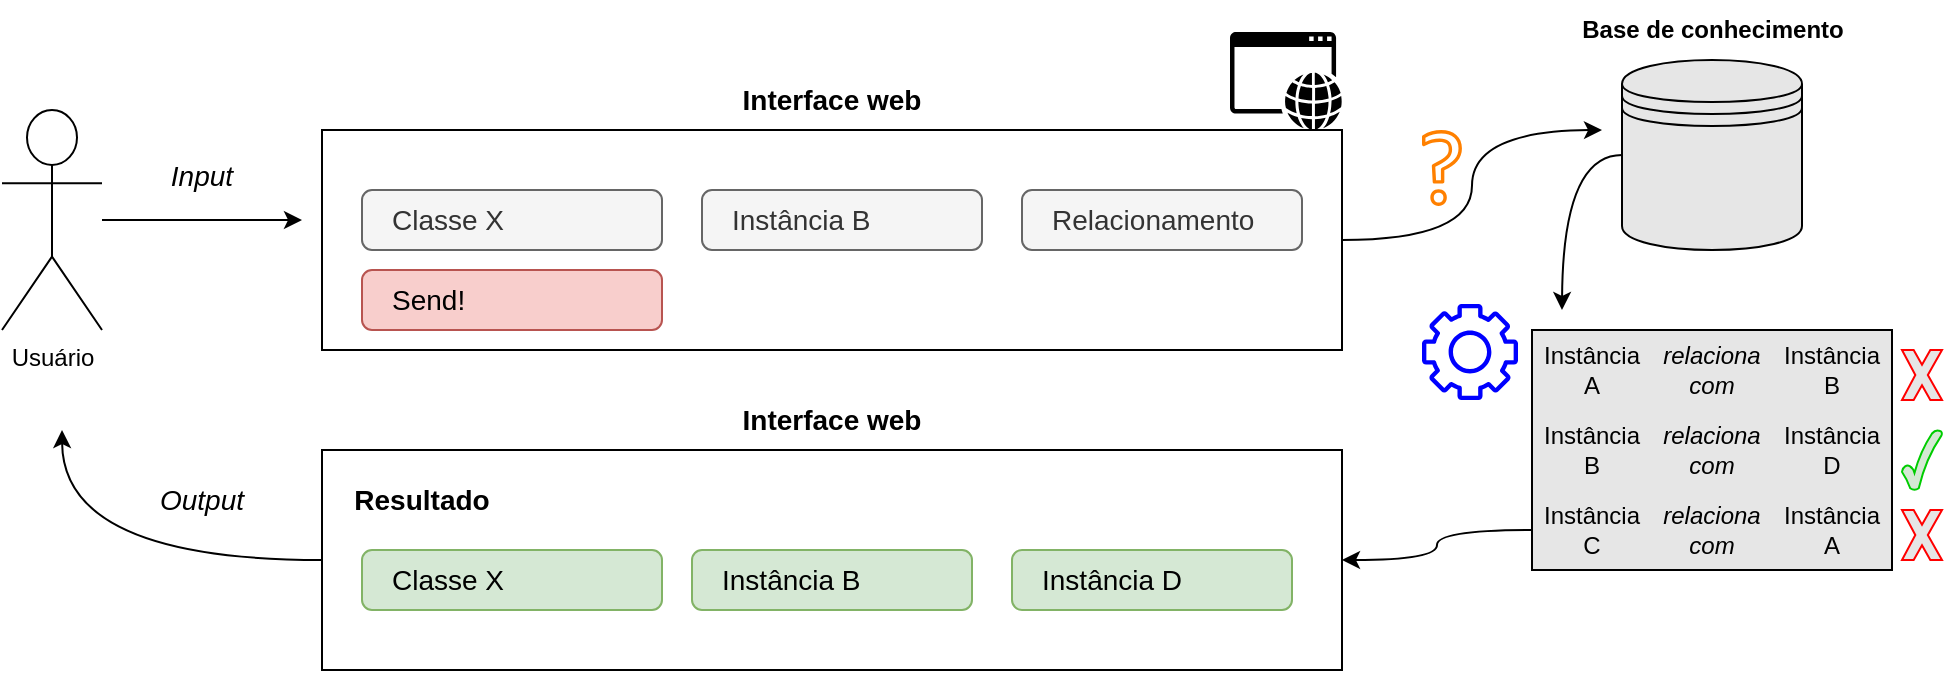 <mxfile version="20.2.3" type="device"><diagram id="jC4ZgUxlkv2Q0pHFmSwy" name="Page-1"><mxGraphModel dx="2272" dy="865" grid="1" gridSize="10" guides="1" tooltips="1" connect="1" arrows="1" fold="1" page="1" pageScale="1" pageWidth="850" pageHeight="1100" math="0" shadow="0"><root><mxCell id="0"/><mxCell id="1" parent="0"/><mxCell id="SK7vphKVOOaG6YJ85syG-14" style="edgeStyle=orthogonalEdgeStyle;curved=1;rounded=0;orthogonalLoop=1;jettySize=auto;html=1;" edge="1" parent="1" source="SK7vphKVOOaG6YJ85syG-12"><mxGeometry relative="1" as="geometry"><mxPoint x="650" y="400" as="targetPoint"/></mxGeometry></mxCell><mxCell id="SK7vphKVOOaG6YJ85syG-12" value="" style="rounded=0;whiteSpace=wrap;html=1;fillColor=none;" vertex="1" parent="1"><mxGeometry x="10" y="400" width="510" height="110" as="geometry"/></mxCell><mxCell id="SK7vphKVOOaG6YJ85syG-1" value="Classe X" style="html=1;shadow=0;dashed=0;shape=mxgraph.bootstrap.rrect;rSize=5;fillColor=#f5f5f5;strokeColor=#666666;align=left;spacing=15;fontSize=14;fontColor=#333333;" vertex="1" parent="1"><mxGeometry x="30" y="430" width="150" height="30" as="geometry"/></mxCell><mxCell id="SK7vphKVOOaG6YJ85syG-2" value="Instância B&amp;nbsp;&lt;span style=&quot;color: rgba(0, 0, 0, 0); font-family: monospace; font-size: 0px;&quot;&gt;%3CmxBGraphModel%3E%3Croot%3E%3CmxCell%20id%3D%220%22%2F%3E%3CmxCell%20id%3D%221%22%20parent%3D%220%22%2F%3E%3CmxCell%20id%3D%222%22%20value%3D%22Inst%C3%A2ncia%22%20style%3D%22html%3D1%3Bshadow%3D0%3Bdashed%3D0%3Bshape%3Dmxgraph.bootstrap.rrect%3BrSize%3D5%3BfillColor%3Dnone%3BstrokeColor%3D%23999999%3Balign%3Dleft%3Bspacing%3D15%3BfontSize%3D14%3BfontColor%3D%236C767D%3B%22%20vertex%3D%221%22%20parent%3D%221%22%3E%3CmxGeometry%20x%3D%22190%22%20y%3D%22430%22%20width%3D%22140%22%20height%3D%2230%22%20as%3D%22geometry%22%2F%3E%3C%2FmxCell%3E%3C%2Froot%3E%3C%2FmxGraphModel%3EnoivnovaB&lt;/span&gt;" style="html=1;shadow=0;dashed=0;shape=mxgraph.bootstrap.rrect;rSize=5;fillColor=#f5f5f5;strokeColor=#666666;align=left;spacing=15;fontSize=14;fontColor=#333333;" vertex="1" parent="1"><mxGeometry x="200" y="430" width="140" height="30" as="geometry"/></mxCell><mxCell id="SK7vphKVOOaG6YJ85syG-3" value="Relacionamento" style="html=1;shadow=0;dashed=0;shape=mxgraph.bootstrap.rrect;rSize=5;fillColor=#f5f5f5;strokeColor=#666666;align=left;spacing=15;fontSize=14;fontColor=#333333;" vertex="1" parent="1"><mxGeometry x="360" y="430" width="140" height="30" as="geometry"/></mxCell><mxCell id="SK7vphKVOOaG6YJ85syG-9" style="edgeStyle=orthogonalEdgeStyle;rounded=0;orthogonalLoop=1;jettySize=auto;html=1;curved=1;" edge="1" parent="1" source="SK7vphKVOOaG6YJ85syG-5"><mxGeometry relative="1" as="geometry"><mxPoint y="445" as="targetPoint"/></mxGeometry></mxCell><mxCell id="SK7vphKVOOaG6YJ85syG-5" value="Usuário" style="shape=umlActor;verticalLabelPosition=bottom;verticalAlign=top;html=1;" vertex="1" parent="1"><mxGeometry x="-150" y="390" width="50" height="110" as="geometry"/></mxCell><mxCell id="SK7vphKVOOaG6YJ85syG-11" value="" style="sketch=0;pointerEvents=1;shadow=0;dashed=0;html=1;strokeColor=none;fillColor=#000000;labelPosition=center;verticalLabelPosition=bottom;verticalAlign=top;outlineConnect=0;align=center;shape=mxgraph.office.concepts.application_web;" vertex="1" parent="1"><mxGeometry x="464" y="351" width="56" height="49" as="geometry"/></mxCell><mxCell id="SK7vphKVOOaG6YJ85syG-13" value="Send!" style="html=1;shadow=0;dashed=0;shape=mxgraph.bootstrap.rrect;rSize=5;fillColor=#f8cecc;strokeColor=#b85450;align=left;spacing=15;fontSize=14;" vertex="1" parent="1"><mxGeometry x="30" y="470" width="150" height="30" as="geometry"/></mxCell><mxCell id="SK7vphKVOOaG6YJ85syG-31" style="edgeStyle=orthogonalEdgeStyle;curved=1;rounded=0;orthogonalLoop=1;jettySize=auto;html=1;" edge="1" parent="1" source="SK7vphKVOOaG6YJ85syG-15"><mxGeometry relative="1" as="geometry"><mxPoint x="630" y="490" as="targetPoint"/></mxGeometry></mxCell><mxCell id="SK7vphKVOOaG6YJ85syG-15" value="" style="shape=datastore;whiteSpace=wrap;html=1;fillColor=#E6E6E6;" vertex="1" parent="1"><mxGeometry x="660" y="365" width="90" height="95" as="geometry"/></mxCell><mxCell id="SK7vphKVOOaG6YJ85syG-16" value="&lt;font style=&quot;font-size: 14px;&quot;&gt;&lt;b&gt;Interface web&lt;/b&gt;&lt;/font&gt;" style="text;html=1;strokeColor=none;fillColor=none;align=center;verticalAlign=middle;whiteSpace=wrap;rounded=0;" vertex="1" parent="1"><mxGeometry x="205" y="370" width="120" height="30" as="geometry"/></mxCell><mxCell id="SK7vphKVOOaG6YJ85syG-17" value="" style="sketch=0;outlineConnect=0;fillColor=#0000FF;strokeColor=#6c8ebf;dashed=0;verticalLabelPosition=bottom;verticalAlign=top;align=center;html=1;fontSize=12;fontStyle=0;aspect=fixed;pointerEvents=1;shape=mxgraph.aws4.gear;" vertex="1" parent="1"><mxGeometry x="560" y="487" width="48" height="48" as="geometry"/></mxCell><mxCell id="SK7vphKVOOaG6YJ85syG-18" value="" style="shape=table;html=1;whiteSpace=wrap;startSize=0;container=1;collapsible=0;childLayout=tableLayout;columnLines=0;rowLines=0;fillColor=#E6E6E6;" vertex="1" parent="1"><mxGeometry x="615" y="500" width="180" height="120" as="geometry"/></mxCell><mxCell id="SK7vphKVOOaG6YJ85syG-19" value="" style="shape=tableRow;horizontal=0;startSize=0;swimlaneHead=0;swimlaneBody=0;top=0;left=0;bottom=0;right=0;collapsible=0;dropTarget=0;fillColor=none;points=[[0,0.5],[1,0.5]];portConstraint=eastwest;" vertex="1" parent="SK7vphKVOOaG6YJ85syG-18"><mxGeometry width="180" height="40" as="geometry"/></mxCell><mxCell id="SK7vphKVOOaG6YJ85syG-20" value="Instância A" style="shape=partialRectangle;html=1;whiteSpace=wrap;connectable=0;fillColor=none;top=0;left=0;bottom=0;right=0;overflow=hidden;fontSize=12;" vertex="1" parent="SK7vphKVOOaG6YJ85syG-19"><mxGeometry width="60" height="40" as="geometry"><mxRectangle width="60" height="40" as="alternateBounds"/></mxGeometry></mxCell><mxCell id="SK7vphKVOOaG6YJ85syG-21" value="&lt;i&gt;relaciona com&lt;/i&gt;" style="shape=partialRectangle;html=1;whiteSpace=wrap;connectable=0;fillColor=none;top=0;left=0;bottom=0;right=0;overflow=hidden;fontSize=12;" vertex="1" parent="SK7vphKVOOaG6YJ85syG-19"><mxGeometry x="60" width="60" height="40" as="geometry"><mxRectangle width="60" height="40" as="alternateBounds"/></mxGeometry></mxCell><mxCell id="SK7vphKVOOaG6YJ85syG-22" value="Instância B" style="shape=partialRectangle;html=1;whiteSpace=wrap;connectable=0;fillColor=none;top=0;left=0;bottom=0;right=0;overflow=hidden;fontSize=12;" vertex="1" parent="SK7vphKVOOaG6YJ85syG-19"><mxGeometry x="120" width="60" height="40" as="geometry"><mxRectangle width="60" height="40" as="alternateBounds"/></mxGeometry></mxCell><mxCell id="SK7vphKVOOaG6YJ85syG-23" value="" style="shape=tableRow;horizontal=0;startSize=0;swimlaneHead=0;swimlaneBody=0;top=0;left=0;bottom=0;right=0;collapsible=0;dropTarget=0;fillColor=none;points=[[0,0.5],[1,0.5]];portConstraint=eastwest;" vertex="1" parent="SK7vphKVOOaG6YJ85syG-18"><mxGeometry y="40" width="180" height="40" as="geometry"/></mxCell><mxCell id="SK7vphKVOOaG6YJ85syG-24" value="Instância B" style="shape=partialRectangle;html=1;whiteSpace=wrap;connectable=0;fillColor=none;top=0;left=0;bottom=0;right=0;overflow=hidden;fontSize=12;" vertex="1" parent="SK7vphKVOOaG6YJ85syG-23"><mxGeometry width="60" height="40" as="geometry"><mxRectangle width="60" height="40" as="alternateBounds"/></mxGeometry></mxCell><mxCell id="SK7vphKVOOaG6YJ85syG-25" value="&lt;i&gt;relaciona com&lt;/i&gt;" style="shape=partialRectangle;html=1;whiteSpace=wrap;connectable=0;fillColor=none;top=0;left=0;bottom=0;right=0;overflow=hidden;fontSize=12;" vertex="1" parent="SK7vphKVOOaG6YJ85syG-23"><mxGeometry x="60" width="60" height="40" as="geometry"><mxRectangle width="60" height="40" as="alternateBounds"/></mxGeometry></mxCell><mxCell id="SK7vphKVOOaG6YJ85syG-26" value="Instância D" style="shape=partialRectangle;html=1;whiteSpace=wrap;connectable=0;fillColor=none;top=0;left=0;bottom=0;right=0;overflow=hidden;fontSize=12;" vertex="1" parent="SK7vphKVOOaG6YJ85syG-23"><mxGeometry x="120" width="60" height="40" as="geometry"><mxRectangle width="60" height="40" as="alternateBounds"/></mxGeometry></mxCell><mxCell id="SK7vphKVOOaG6YJ85syG-27" value="" style="shape=tableRow;horizontal=0;startSize=0;swimlaneHead=0;swimlaneBody=0;top=0;left=0;bottom=0;right=0;collapsible=0;dropTarget=0;fillColor=none;points=[[0,0.5],[1,0.5]];portConstraint=eastwest;" vertex="1" parent="SK7vphKVOOaG6YJ85syG-18"><mxGeometry y="80" width="180" height="40" as="geometry"/></mxCell><mxCell id="SK7vphKVOOaG6YJ85syG-28" value="Instância C" style="shape=partialRectangle;html=1;whiteSpace=wrap;connectable=0;fillColor=none;top=0;left=0;bottom=0;right=0;overflow=hidden;fontSize=12;" vertex="1" parent="SK7vphKVOOaG6YJ85syG-27"><mxGeometry width="60" height="40" as="geometry"><mxRectangle width="60" height="40" as="alternateBounds"/></mxGeometry></mxCell><mxCell id="SK7vphKVOOaG6YJ85syG-29" value="&lt;i&gt;relaciona com&lt;/i&gt;" style="shape=partialRectangle;html=1;whiteSpace=wrap;connectable=0;fillColor=none;top=0;left=0;bottom=0;right=0;overflow=hidden;fontSize=12;" vertex="1" parent="SK7vphKVOOaG6YJ85syG-27"><mxGeometry x="60" width="60" height="40" as="geometry"><mxRectangle width="60" height="40" as="alternateBounds"/></mxGeometry></mxCell><mxCell id="SK7vphKVOOaG6YJ85syG-30" value="Instância A" style="shape=partialRectangle;html=1;whiteSpace=wrap;connectable=0;fillColor=none;top=0;left=0;bottom=0;right=0;overflow=hidden;fontSize=12;" vertex="1" parent="SK7vphKVOOaG6YJ85syG-27"><mxGeometry x="120" width="60" height="40" as="geometry"><mxRectangle width="60" height="40" as="alternateBounds"/></mxGeometry></mxCell><mxCell id="SK7vphKVOOaG6YJ85syG-32" value="&lt;b&gt;Base de conhecimento&lt;/b&gt;" style="text;html=1;strokeColor=none;fillColor=none;align=center;verticalAlign=middle;whiteSpace=wrap;rounded=0;" vertex="1" parent="1"><mxGeometry x="637.5" y="335" width="135" height="30" as="geometry"/></mxCell><mxCell id="SK7vphKVOOaG6YJ85syG-33" style="edgeStyle=orthogonalEdgeStyle;curved=1;rounded=0;orthogonalLoop=1;jettySize=auto;html=1;entryX=1;entryY=0.5;entryDx=0;entryDy=0;" edge="1" parent="1" source="SK7vphKVOOaG6YJ85syG-27" target="SK7vphKVOOaG6YJ85syG-34"><mxGeometry relative="1" as="geometry"><mxPoint x="530" y="580" as="targetPoint"/></mxGeometry></mxCell><mxCell id="SK7vphKVOOaG6YJ85syG-49" style="edgeStyle=orthogonalEdgeStyle;curved=1;rounded=0;orthogonalLoop=1;jettySize=auto;html=1;fontSize=14;" edge="1" parent="1" source="SK7vphKVOOaG6YJ85syG-34"><mxGeometry relative="1" as="geometry"><mxPoint x="-120" y="550" as="targetPoint"/></mxGeometry></mxCell><mxCell id="SK7vphKVOOaG6YJ85syG-34" value="" style="rounded=0;whiteSpace=wrap;html=1;fillColor=none;" vertex="1" parent="1"><mxGeometry x="10" y="560" width="510" height="110" as="geometry"/></mxCell><mxCell id="SK7vphKVOOaG6YJ85syG-36" value="" style="verticalLabelPosition=bottom;verticalAlign=top;html=1;shape=mxgraph.basic.tick;fillColor=#d5e8d4;strokeColor=#00CC00;" vertex="1" parent="1"><mxGeometry x="800" y="550" width="20" height="30" as="geometry"/></mxCell><mxCell id="SK7vphKVOOaG6YJ85syG-37" value="" style="verticalLabelPosition=bottom;verticalAlign=top;html=1;shape=mxgraph.basic.x;strokeColor=#FF0000;fillColor=#E6E6E6;" vertex="1" parent="1"><mxGeometry x="800" y="590" width="20" height="25" as="geometry"/></mxCell><mxCell id="SK7vphKVOOaG6YJ85syG-38" value="" style="verticalLabelPosition=bottom;verticalAlign=top;html=1;shape=mxgraph.basic.x;strokeColor=#FF0000;fillColor=#E6E6E6;" vertex="1" parent="1"><mxGeometry x="800" y="510" width="20" height="25" as="geometry"/></mxCell><mxCell id="SK7vphKVOOaG6YJ85syG-41" value="" style="sketch=0;outlineConnect=0;fillColor=#FF8000;strokeColor=#000000;dashed=0;verticalLabelPosition=bottom;verticalAlign=top;align=center;html=1;fontSize=12;fontStyle=0;aspect=fixed;pointerEvents=1;shape=mxgraph.aws4.question;shadow=0;" vertex="1" parent="1"><mxGeometry x="560" y="400" width="19.97" height="38" as="geometry"/></mxCell><mxCell id="SK7vphKVOOaG6YJ85syG-42" value="&lt;font style=&quot;font-size: 14px;&quot;&gt;&lt;b&gt;Interface web&lt;/b&gt;&lt;/font&gt;" style="text;html=1;strokeColor=none;fillColor=none;align=center;verticalAlign=middle;whiteSpace=wrap;rounded=0;" vertex="1" parent="1"><mxGeometry x="205" y="530" width="120" height="30" as="geometry"/></mxCell><mxCell id="SK7vphKVOOaG6YJ85syG-43" value="&lt;b&gt;Resultado&lt;/b&gt;" style="text;html=1;strokeColor=none;fillColor=none;align=center;verticalAlign=middle;whiteSpace=wrap;rounded=0;shadow=0;fontSize=14;" vertex="1" parent="1"><mxGeometry x="30" y="570" width="60" height="30" as="geometry"/></mxCell><mxCell id="SK7vphKVOOaG6YJ85syG-44" value="Classe X" style="html=1;shadow=0;dashed=0;shape=mxgraph.bootstrap.rrect;rSize=5;fillColor=#d5e8d4;strokeColor=#82b366;align=left;spacing=15;fontSize=14;" vertex="1" parent="1"><mxGeometry x="30" y="610" width="150" height="30" as="geometry"/></mxCell><mxCell id="SK7vphKVOOaG6YJ85syG-45" value="Instância B&amp;nbsp;&lt;span style=&quot;color: rgba(0, 0, 0, 0); font-family: monospace; font-size: 0px;&quot;&gt;%3CmxGraphModel%3E%3Croot%3E%3CmxCell%20id%3D%220%22%2F%3E%3CmxCell%20id%3D%221%22%20parent%3D%220%22%2F%3E%3CmxCell%20id%3D%222%22%20value%3D%22Inst%C3%A2ncia%22%20style%3D%22html%3D1%3Bshadow%3D0%3Bdashed%3D0%3Bshape%3Dmxgraph.bootstrap.rrect%3BrSize%3D5%3BfillColor%3Dnone%3BstrokeColor%3D%23999999%3Balign%3Dleft%3Bspacing%3D15%3BfontSize%3D14%3BfontColor%3D%236C767D%3B%22%20vertex%3D%221%22%20parent%3D%221%22%3E%3CmxGeometry%20x%3D%22190%22%20y%3D%22430%22%20width%3D%22140%22%20height%3D%2230%22%20as%3D%22geometry%22%2F%3E%3C%2FmxCell%3E%3C%2Froot%3E%3C%2FmxGraphModel%3EnoivnovaB&lt;/span&gt;" style="html=1;shadow=0;dashed=0;shape=mxgraph.bootstrap.rrect;rSize=5;fillColor=#d5e8d4;strokeColor=#82b366;align=left;spacing=15;fontSize=14;" vertex="1" parent="1"><mxGeometry x="195" y="610" width="140" height="30" as="geometry"/></mxCell><mxCell id="SK7vphKVOOaG6YJ85syG-47" value="Instância D&amp;nbsp;&lt;span style=&quot;color: rgba(0, 0, 0, 0); font-family: monospace; font-size: 0px;&quot;&gt;%3CmxGraphModel%3E%3Croot%3E%3CmxCell%20id%3D%220%22%2F%3E%3CmxCell%20id%3D%221%22%20parent%3D%220%22%2F%3E%3CmxCell%20id%3D%222%22%20value%3D%22Inst%C3%A2ncia%22%20style%3D%22html%3D1%3Bshadow%3D0%3Bdashed%3D0%3Bshape%3Dmxgraph.bootstrap.rrect%3BrSize%3D5%3BfillColor%3Dnone%3BstrokeColor%3D%23999999%3Balign%3Dleft%3Bspacing%3D15%3BfontSize%3D14%3BfontColor%3D%236C767D%3B%22%20vertex%3D%221%22%20parent%3D%221%22%3E%3CmxGeometry%20x%3D%22190%22%20y%3D%22430%22%20width%3D%22140%22%20height%3D%2230%22%20as%3D%22geometry%22%2F%3E%3C%2FmxCell%3E%3C%2Froot%3E%3C%2FmxGraphModel%3EnoivnovaB&lt;/span&gt;" style="html=1;shadow=0;dashed=0;shape=mxgraph.bootstrap.rrect;rSize=5;fillColor=#d5e8d4;strokeColor=#82b366;align=left;spacing=15;fontSize=14;" vertex="1" parent="1"><mxGeometry x="355" y="610" width="140" height="30" as="geometry"/></mxCell><mxCell id="SK7vphKVOOaG6YJ85syG-48" value="&lt;i&gt;Input&lt;/i&gt;" style="text;html=1;strokeColor=none;fillColor=none;align=center;verticalAlign=middle;whiteSpace=wrap;rounded=0;shadow=0;fontSize=14;" vertex="1" parent="1"><mxGeometry x="-80" y="408" width="60" height="30" as="geometry"/></mxCell><mxCell id="SK7vphKVOOaG6YJ85syG-50" value="&lt;i&gt;Output&lt;/i&gt;" style="text;html=1;strokeColor=none;fillColor=none;align=center;verticalAlign=middle;whiteSpace=wrap;rounded=0;shadow=0;fontSize=14;" vertex="1" parent="1"><mxGeometry x="-80" y="570" width="60" height="30" as="geometry"/></mxCell></root></mxGraphModel></diagram></mxfile>